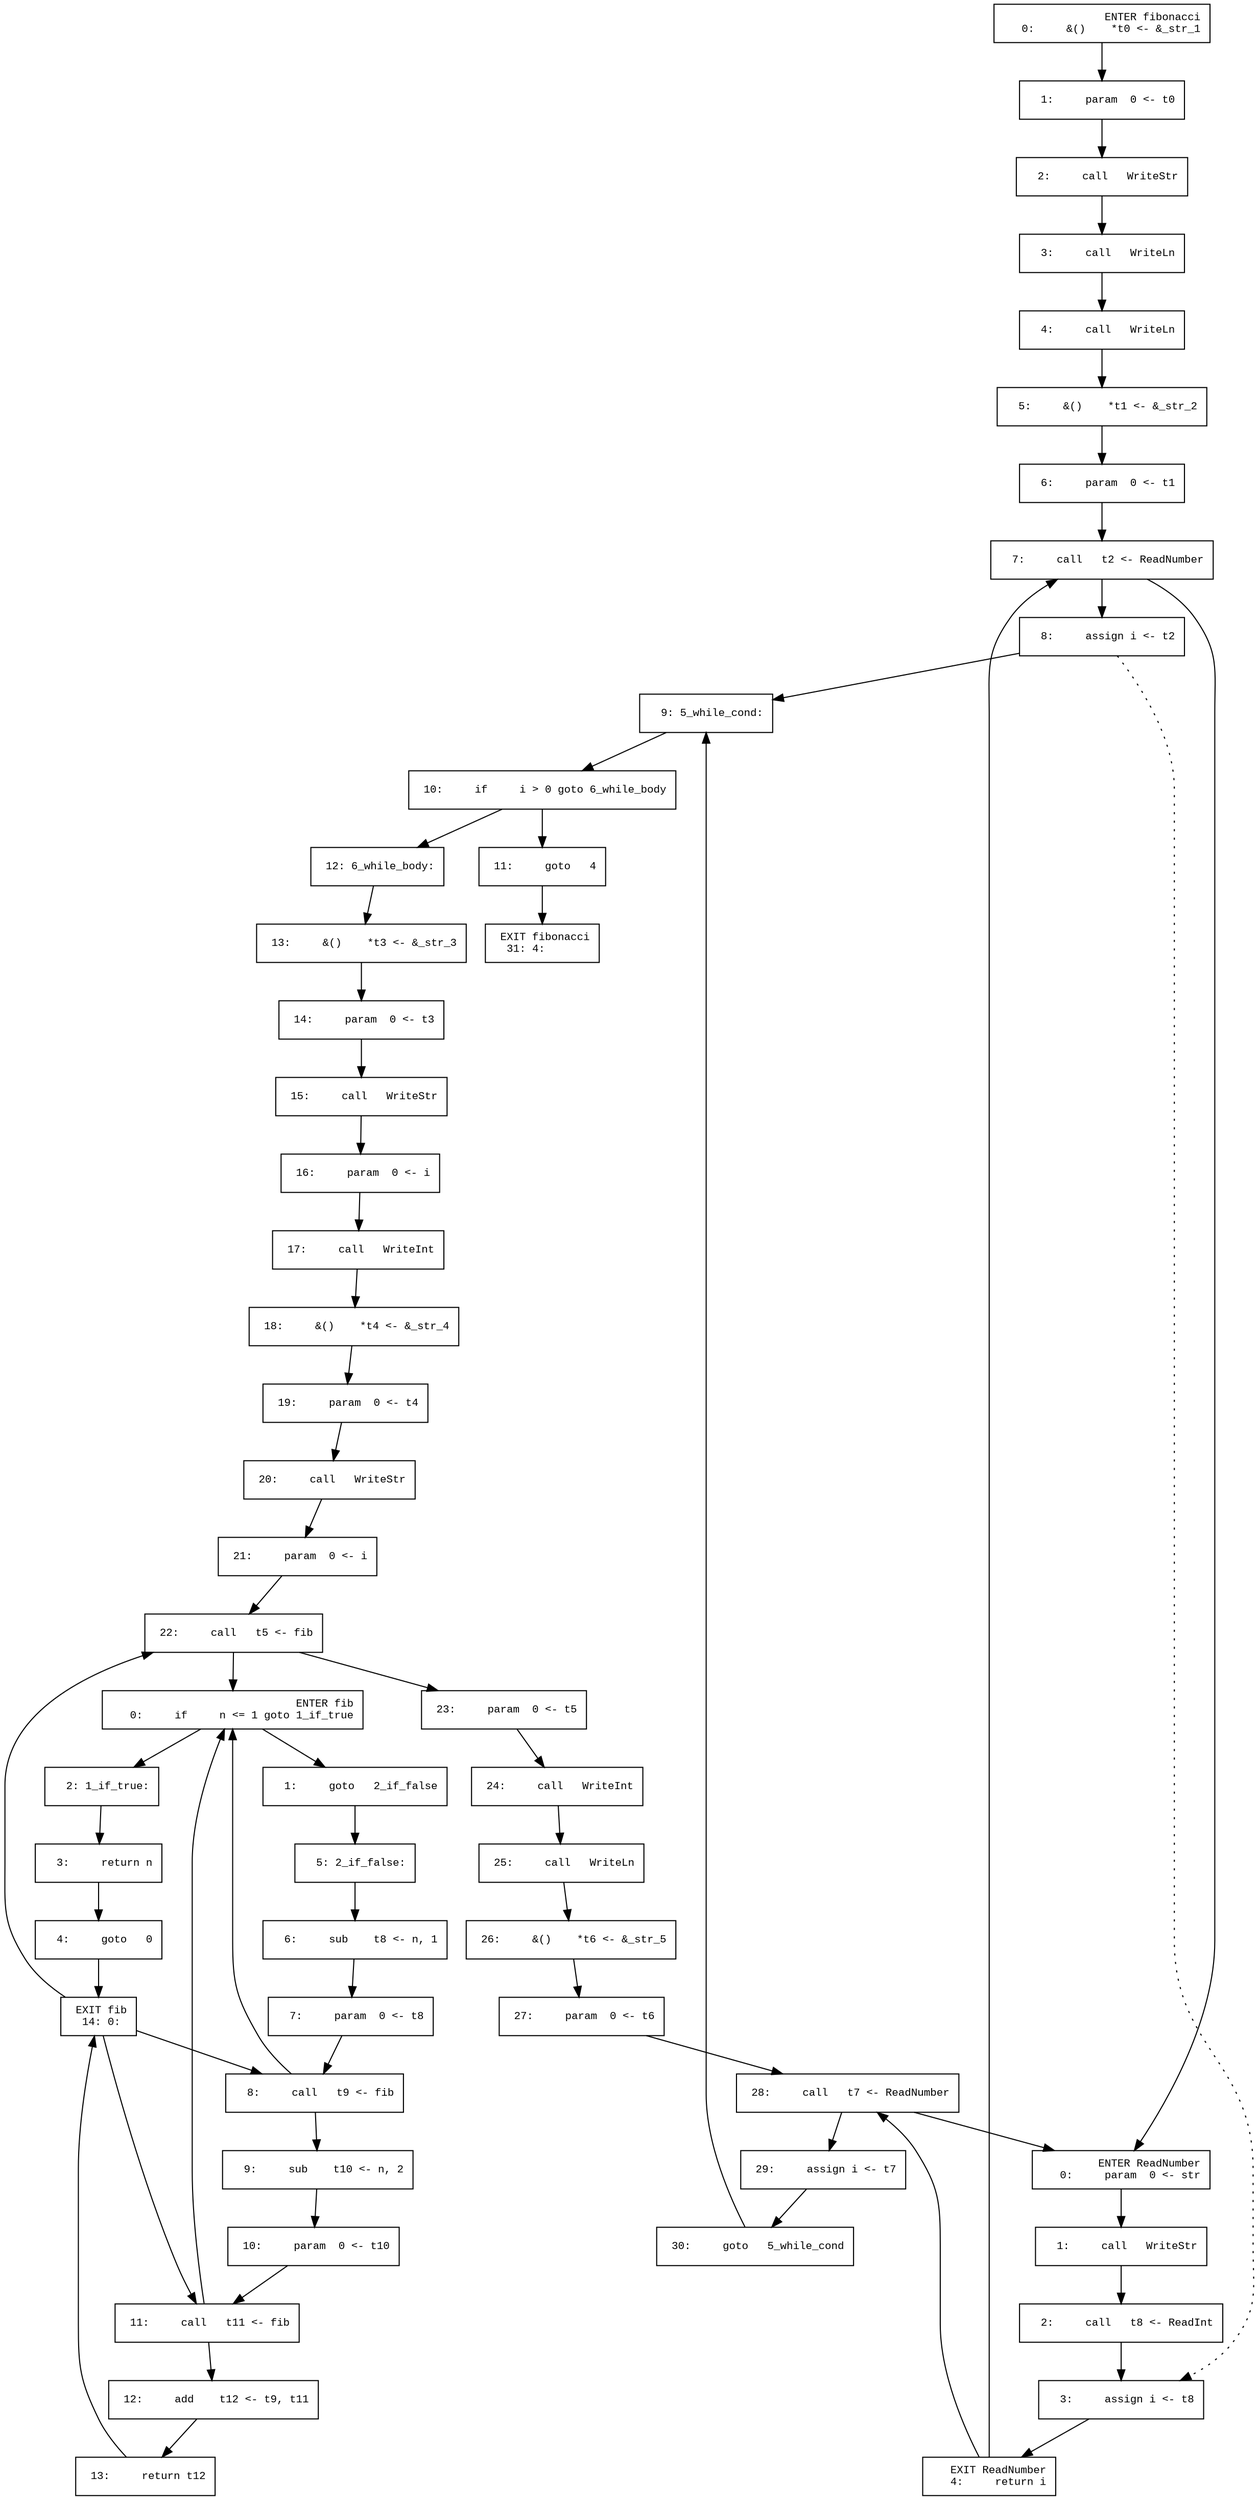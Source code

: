 digraph CfgInterProc {
  graph [fontname="Times New Roman",fontsize=10];
  node  [fontname="Courier New",fontsize=10];
  edge  [fontname="Times New Roman",fontsize=10];
// scope 'fibonacci'
node0 [label=" ENTER fibonacci\r   0:     &()    *t0 <- &_str_1\l",shape=box];
node0 -> node1;
node1 [label="  1:     param  0 <- t0\l",shape=box];
node1 -> node2;
node2 [label="  2:     call   WriteStr\l",shape=box];
node2 -> node3;
node3 [label="  3:     call   WriteLn\l",shape=box];
node3 -> node4;
node4 [label="  4:     call   WriteLn\l",shape=box];
node4 -> node5;
node5 [label="  5:     &()    *t1 <- &_str_2\l",shape=box];
node5 -> node6;
node6 [label="  6:     param  0 <- t1\l",shape=box];
node6 -> node7;
node7 [label="  7:     call   t2 <- ReadNumber\l",shape=box];
node7 -> node8;
node7 -> node47;
node8 [label="  8:     assign i <- t2\l",shape=box];
node8 -> node9;
node8 -> node50 [style=dotted];
node9 [label="  9: 5_while_cond:\l",shape=box];
node9 -> node10;
node10 [label=" 10:     if     i > 0 goto 6_while_body\l",shape=box];
node10 -> node12;
node10 -> node11;
node11 [label=" 11:     goto   4\l",shape=box];
node11 -> node31;
node12 [label=" 12: 6_while_body:\l",shape=box];
node12 -> node13;
node13 [label=" 13:     &()    *t3 <- &_str_3\l",shape=box];
node13 -> node14;
node14 [label=" 14:     param  0 <- t3\l",shape=box];
node14 -> node15;
node15 [label=" 15:     call   WriteStr\l",shape=box];
node15 -> node16;
node16 [label=" 16:     param  0 <- i\l",shape=box];
node16 -> node17;
node17 [label=" 17:     call   WriteInt\l",shape=box];
node17 -> node18;
node18 [label=" 18:     &()    *t4 <- &_str_4\l",shape=box];
node18 -> node19;
node19 [label=" 19:     param  0 <- t4\l",shape=box];
node19 -> node20;
node20 [label=" 20:     call   WriteStr\l",shape=box];
node20 -> node21;
node21 [label=" 21:     param  0 <- i\l",shape=box];
node21 -> node22;
node22 [label=" 22:     call   t5 <- fib\l",shape=box];
node22 -> node23;
node22 -> node32;
node23 [label=" 23:     param  0 <- t5\l",shape=box];
node23 -> node24;
node24 [label=" 24:     call   WriteInt\l",shape=box];
node24 -> node25;
node25 [label=" 25:     call   WriteLn\l",shape=box];
node25 -> node26;
node26 [label=" 26:     &()    *t6 <- &_str_5\l",shape=box];
node26 -> node27;
node27 [label=" 27:     param  0 <- t6\l",shape=box];
node27 -> node28;
node28 [label=" 28:     call   t7 <- ReadNumber\l",shape=box];
node28 -> node29;
node28 -> node47;
node29 [label=" 29:     assign i <- t7\l",shape=box];
node29 -> node30;
node30 [label=" 30:     goto   5_while_cond\l",shape=box];
node30 -> node9;
node31 [label=" EXIT fibonacci\r  31: 4:\l",shape=box];
// scope 'fib'
node32 [label=" ENTER fib\r   0:     if     n <= 1 goto 1_if_true\l",shape=box];
node32 -> node34;
node32 -> node33;
node33 [label="  1:     goto   2_if_false\l",shape=box];
node33 -> node37;
node34 [label="  2: 1_if_true:\l",shape=box];
node34 -> node35;
node35 [label="  3:     return n\l",shape=box];
node35 -> node36;
node36 [label="  4:     goto   0\l",shape=box];
node36 -> node46;
node37 [label="  5: 2_if_false:\l",shape=box];
node37 -> node38;
node38 [label="  6:     sub    t8 <- n, 1\l",shape=box];
node38 -> node39;
node39 [label="  7:     param  0 <- t8\l",shape=box];
node39 -> node40;
node40 [label="  8:     call   t9 <- fib\l",shape=box];
node40 -> node41;
node40 -> node32;
node41 [label="  9:     sub    t10 <- n, 2\l",shape=box];
node41 -> node42;
node42 [label=" 10:     param  0 <- t10\l",shape=box];
node42 -> node43;
node43 [label=" 11:     call   t11 <- fib\l",shape=box];
node43 -> node44;
node43 -> node32;
node44 [label=" 12:     add    t12 <- t9, t11\l",shape=box];
node44 -> node45;
node45 [label=" 13:     return t12\l",shape=box];
node45 -> node46;
node46 [label=" EXIT fib\r  14: 0:\l",shape=box];
node46 -> node22;
node46 -> node40;
node46 -> node43;
// scope 'ReadNumber'
node47 [label=" ENTER ReadNumber\r   0:     param  0 <- str\l",shape=box];
node47 -> node48;
node48 [label="  1:     call   WriteStr\l",shape=box];
node48 -> node49;
node49 [label="  2:     call   t8 <- ReadInt\l",shape=box];
node49 -> node50;
node50 [label="  3:     assign i <- t8\l",shape=box];
node50 -> node51;
node51 [label=" EXIT ReadNumber\r   4:     return i\l",shape=box];
node51 -> node7;
node51 -> node28;
}
